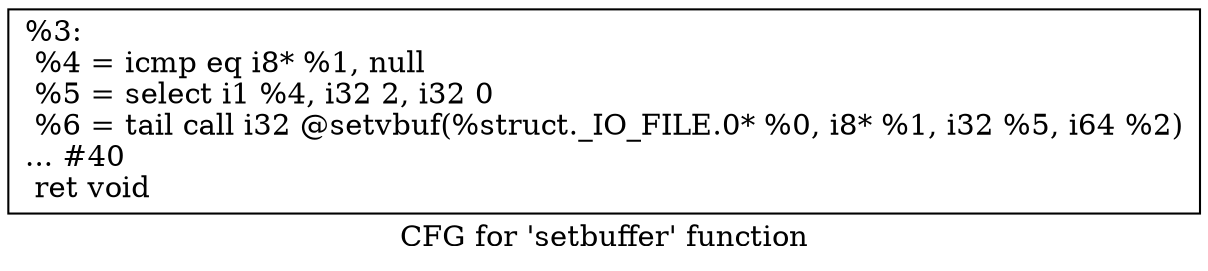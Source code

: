 digraph "CFG for 'setbuffer' function" {
	label="CFG for 'setbuffer' function";

	Node0x1e86a20 [shape=record,label="{%3:\l  %4 = icmp eq i8* %1, null\l  %5 = select i1 %4, i32 2, i32 0\l  %6 = tail call i32 @setvbuf(%struct._IO_FILE.0* %0, i8* %1, i32 %5, i64 %2)\l... #40\l  ret void\l}"];
}
